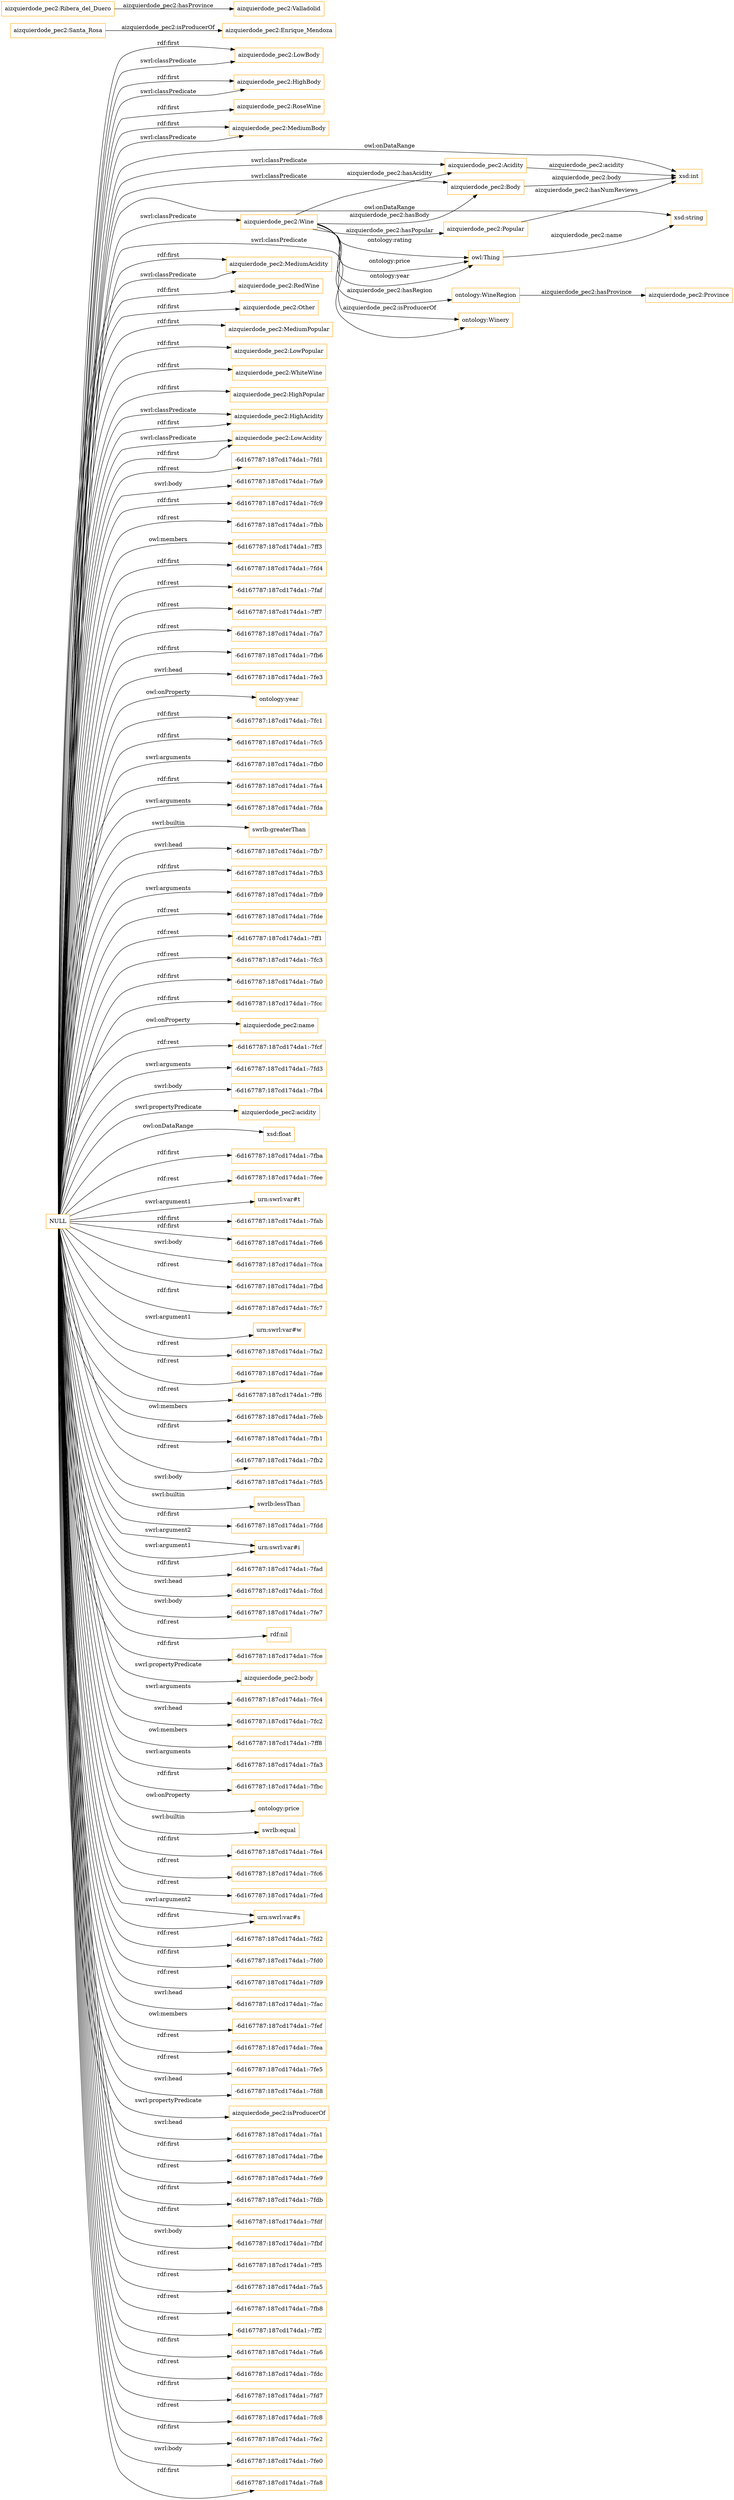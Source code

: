 digraph ar2dtool_diagram { 
rankdir=LR;
size="1501"
node [shape = rectangle, color="orange"]; "aizquierdode_pec2:LowBody" "aizquierdode_pec2:HighBody" "aizquierdode_pec2:RoseWine" "aizquierdode_pec2:MediumBody" "aizquierdode_pec2:Acidity" "aizquierdode_pec2:MediumAcidity" "aizquierdode_pec2:RedWine" "aizquierdode_pec2:Other" "aizquierdode_pec2:Wine" "aizquierdode_pec2:MediumPopular" "aizquierdode_pec2:Province" "ontology:Winery" "aizquierdode_pec2:LowPopular" "aizquierdode_pec2:Body" "aizquierdode_pec2:WhiteWine" "aizquierdode_pec2:Popular" "aizquierdode_pec2:HighPopular" "aizquierdode_pec2:HighAcidity" "ontology:WineRegion" "aizquierdode_pec2:LowAcidity" ; /*classes style*/
	"aizquierdode_pec2:Santa_Rosa" -> "aizquierdode_pec2:Enrique_Mendoza" [ label = "aizquierdode_pec2:isProducerOf" ];
	"NULL" -> "-6d167787:187cd174da1:-7fd1" [ label = "rdf:rest" ];
	"NULL" -> "-6d167787:187cd174da1:-7fa9" [ label = "swrl:body" ];
	"NULL" -> "aizquierdode_pec2:HighBody" [ label = "swrl:classPredicate" ];
	"NULL" -> "aizquierdode_pec2:Body" [ label = "swrl:classPredicate" ];
	"NULL" -> "-6d167787:187cd174da1:-7fc9" [ label = "rdf:first" ];
	"NULL" -> "-6d167787:187cd174da1:-7fbb" [ label = "rdf:rest" ];
	"NULL" -> "-6d167787:187cd174da1:-7ff3" [ label = "owl:members" ];
	"NULL" -> "-6d167787:187cd174da1:-7fd4" [ label = "rdf:first" ];
	"NULL" -> "-6d167787:187cd174da1:-7faf" [ label = "rdf:rest" ];
	"NULL" -> "-6d167787:187cd174da1:-7ff7" [ label = "rdf:rest" ];
	"NULL" -> "-6d167787:187cd174da1:-7fa7" [ label = "rdf:rest" ];
	"NULL" -> "-6d167787:187cd174da1:-7fb6" [ label = "rdf:first" ];
	"NULL" -> "-6d167787:187cd174da1:-7fe3" [ label = "swrl:head" ];
	"NULL" -> "ontology:year" [ label = "owl:onProperty" ];
	"NULL" -> "-6d167787:187cd174da1:-7fc1" [ label = "rdf:first" ];
	"NULL" -> "-6d167787:187cd174da1:-7fc5" [ label = "rdf:first" ];
	"NULL" -> "-6d167787:187cd174da1:-7fb0" [ label = "swrl:arguments" ];
	"NULL" -> "-6d167787:187cd174da1:-7fa4" [ label = "rdf:first" ];
	"NULL" -> "aizquierdode_pec2:Wine" [ label = "swrl:classPredicate" ];
	"NULL" -> "-6d167787:187cd174da1:-7fda" [ label = "swrl:arguments" ];
	"NULL" -> "swrlb:greaterThan" [ label = "swrl:builtin" ];
	"NULL" -> "aizquierdode_pec2:LowBody" [ label = "swrl:classPredicate" ];
	"NULL" -> "-6d167787:187cd174da1:-7fb7" [ label = "swrl:head" ];
	"NULL" -> "-6d167787:187cd174da1:-7fb3" [ label = "rdf:first" ];
	"NULL" -> "-6d167787:187cd174da1:-7fb9" [ label = "swrl:arguments" ];
	"NULL" -> "-6d167787:187cd174da1:-7fde" [ label = "rdf:rest" ];
	"NULL" -> "-6d167787:187cd174da1:-7ff1" [ label = "rdf:rest" ];
	"NULL" -> "aizquierdode_pec2:HighPopular" [ label = "rdf:first" ];
	"NULL" -> "-6d167787:187cd174da1:-7fc3" [ label = "rdf:rest" ];
	"NULL" -> "-6d167787:187cd174da1:-7fa0" [ label = "rdf:first" ];
	"NULL" -> "aizquierdode_pec2:LowPopular" [ label = "rdf:first" ];
	"NULL" -> "-6d167787:187cd174da1:-7fcc" [ label = "rdf:first" ];
	"NULL" -> "aizquierdode_pec2:name" [ label = "owl:onProperty" ];
	"NULL" -> "-6d167787:187cd174da1:-7fcf" [ label = "rdf:rest" ];
	"NULL" -> "-6d167787:187cd174da1:-7fd3" [ label = "swrl:arguments" ];
	"NULL" -> "aizquierdode_pec2:LowAcidity" [ label = "rdf:first" ];
	"NULL" -> "-6d167787:187cd174da1:-7fb4" [ label = "swrl:body" ];
	"NULL" -> "aizquierdode_pec2:acidity" [ label = "swrl:propertyPredicate" ];
	"NULL" -> "xsd:float" [ label = "owl:onDataRange" ];
	"NULL" -> "aizquierdode_pec2:WhiteWine" [ label = "rdf:first" ];
	"NULL" -> "-6d167787:187cd174da1:-7fba" [ label = "rdf:first" ];
	"NULL" -> "-6d167787:187cd174da1:-7fee" [ label = "rdf:rest" ];
	"NULL" -> "urn:swrl:var#t" [ label = "swrl:argument1" ];
	"NULL" -> "-6d167787:187cd174da1:-7fab" [ label = "rdf:first" ];
	"NULL" -> "-6d167787:187cd174da1:-7fe6" [ label = "rdf:first" ];
	"NULL" -> "-6d167787:187cd174da1:-7fca" [ label = "swrl:body" ];
	"NULL" -> "-6d167787:187cd174da1:-7fbd" [ label = "rdf:rest" ];
	"NULL" -> "-6d167787:187cd174da1:-7fc7" [ label = "rdf:first" ];
	"NULL" -> "urn:swrl:var#w" [ label = "swrl:argument1" ];
	"NULL" -> "-6d167787:187cd174da1:-7fa2" [ label = "rdf:rest" ];
	"NULL" -> "ontology:Winery" [ label = "swrl:classPredicate" ];
	"NULL" -> "aizquierdode_pec2:MediumAcidity" [ label = "swrl:classPredicate" ];
	"NULL" -> "-6d167787:187cd174da1:-7fae" [ label = "rdf:rest" ];
	"NULL" -> "aizquierdode_pec2:RoseWine" [ label = "rdf:first" ];
	"NULL" -> "-6d167787:187cd174da1:-7ff6" [ label = "rdf:rest" ];
	"NULL" -> "-6d167787:187cd174da1:-7feb" [ label = "owl:members" ];
	"NULL" -> "-6d167787:187cd174da1:-7fb1" [ label = "rdf:first" ];
	"NULL" -> "-6d167787:187cd174da1:-7fb2" [ label = "rdf:rest" ];
	"NULL" -> "-6d167787:187cd174da1:-7fd5" [ label = "swrl:body" ];
	"NULL" -> "swrlb:lessThan" [ label = "swrl:builtin" ];
	"NULL" -> "-6d167787:187cd174da1:-7fdd" [ label = "rdf:first" ];
	"NULL" -> "urn:swrl:var#i" [ label = "swrl:argument1" ];
	"NULL" -> "-6d167787:187cd174da1:-7fad" [ label = "rdf:first" ];
	"NULL" -> "-6d167787:187cd174da1:-7fcd" [ label = "swrl:head" ];
	"NULL" -> "-6d167787:187cd174da1:-7fe7" [ label = "swrl:body" ];
	"NULL" -> "aizquierdode_pec2:RedWine" [ label = "rdf:first" ];
	"NULL" -> "rdf:nil" [ label = "rdf:rest" ];
	"NULL" -> "-6d167787:187cd174da1:-7fce" [ label = "rdf:first" ];
	"NULL" -> "aizquierdode_pec2:body" [ label = "swrl:propertyPredicate" ];
	"NULL" -> "-6d167787:187cd174da1:-7fc4" [ label = "swrl:arguments" ];
	"NULL" -> "-6d167787:187cd174da1:-7fc2" [ label = "swrl:head" ];
	"NULL" -> "-6d167787:187cd174da1:-7ff8" [ label = "owl:members" ];
	"NULL" -> "-6d167787:187cd174da1:-7fa3" [ label = "swrl:arguments" ];
	"NULL" -> "-6d167787:187cd174da1:-7fbc" [ label = "rdf:first" ];
	"NULL" -> "aizquierdode_pec2:HighAcidity" [ label = "rdf:first" ];
	"NULL" -> "ontology:price" [ label = "owl:onProperty" ];
	"NULL" -> "aizquierdode_pec2:MediumPopular" [ label = "rdf:first" ];
	"NULL" -> "swrlb:equal" [ label = "swrl:builtin" ];
	"NULL" -> "-6d167787:187cd174da1:-7fe4" [ label = "rdf:first" ];
	"NULL" -> "-6d167787:187cd174da1:-7fc6" [ label = "rdf:rest" ];
	"NULL" -> "aizquierdode_pec2:LowBody" [ label = "rdf:first" ];
	"NULL" -> "-6d167787:187cd174da1:-7fed" [ label = "rdf:rest" ];
	"NULL" -> "urn:swrl:var#s" [ label = "rdf:first" ];
	"NULL" -> "-6d167787:187cd174da1:-7fd2" [ label = "rdf:rest" ];
	"NULL" -> "-6d167787:187cd174da1:-7fd0" [ label = "rdf:first" ];
	"NULL" -> "-6d167787:187cd174da1:-7fd9" [ label = "rdf:rest" ];
	"NULL" -> "-6d167787:187cd174da1:-7fac" [ label = "swrl:head" ];
	"NULL" -> "-6d167787:187cd174da1:-7fef" [ label = "owl:members" ];
	"NULL" -> "-6d167787:187cd174da1:-7fea" [ label = "rdf:rest" ];
	"NULL" -> "-6d167787:187cd174da1:-7fe5" [ label = "rdf:rest" ];
	"NULL" -> "-6d167787:187cd174da1:-7fd8" [ label = "swrl:head" ];
	"NULL" -> "aizquierdode_pec2:MediumAcidity" [ label = "rdf:first" ];
	"NULL" -> "aizquierdode_pec2:isProducerOf" [ label = "swrl:propertyPredicate" ];
	"NULL" -> "aizquierdode_pec2:MediumBody" [ label = "swrl:classPredicate" ];
	"NULL" -> "-6d167787:187cd174da1:-7fa1" [ label = "swrl:head" ];
	"NULL" -> "urn:swrl:var#s" [ label = "swrl:argument2" ];
	"NULL" -> "aizquierdode_pec2:LowAcidity" [ label = "swrl:classPredicate" ];
	"NULL" -> "-6d167787:187cd174da1:-7fbe" [ label = "rdf:first" ];
	"NULL" -> "aizquierdode_pec2:MediumBody" [ label = "rdf:first" ];
	"NULL" -> "-6d167787:187cd174da1:-7fe9" [ label = "rdf:rest" ];
	"NULL" -> "-6d167787:187cd174da1:-7fdb" [ label = "rdf:first" ];
	"NULL" -> "xsd:string" [ label = "owl:onDataRange" ];
	"NULL" -> "-6d167787:187cd174da1:-7fdf" [ label = "rdf:first" ];
	"NULL" -> "-6d167787:187cd174da1:-7fbf" [ label = "swrl:body" ];
	"NULL" -> "-6d167787:187cd174da1:-7ff5" [ label = "rdf:rest" ];
	"NULL" -> "-6d167787:187cd174da1:-7fa5" [ label = "rdf:rest" ];
	"NULL" -> "-6d167787:187cd174da1:-7fb8" [ label = "rdf:rest" ];
	"NULL" -> "-6d167787:187cd174da1:-7ff2" [ label = "rdf:rest" ];
	"NULL" -> "urn:swrl:var#i" [ label = "swrl:argument2" ];
	"NULL" -> "-6d167787:187cd174da1:-7fa6" [ label = "rdf:first" ];
	"NULL" -> "aizquierdode_pec2:HighAcidity" [ label = "swrl:classPredicate" ];
	"NULL" -> "-6d167787:187cd174da1:-7fdc" [ label = "rdf:rest" ];
	"NULL" -> "-6d167787:187cd174da1:-7fd7" [ label = "rdf:first" ];
	"NULL" -> "-6d167787:187cd174da1:-7fc8" [ label = "rdf:rest" ];
	"NULL" -> "-6d167787:187cd174da1:-7fe2" [ label = "rdf:first" ];
	"NULL" -> "-6d167787:187cd174da1:-7fe0" [ label = "swrl:body" ];
	"NULL" -> "-6d167787:187cd174da1:-7fa8" [ label = "rdf:first" ];
	"NULL" -> "xsd:int" [ label = "owl:onDataRange" ];
	"NULL" -> "aizquierdode_pec2:HighBody" [ label = "rdf:first" ];
	"NULL" -> "aizquierdode_pec2:Acidity" [ label = "swrl:classPredicate" ];
	"NULL" -> "aizquierdode_pec2:Other" [ label = "rdf:first" ];
	"aizquierdode_pec2:Ribera_del_Duero" -> "aizquierdode_pec2:Valladolid" [ label = "aizquierdode_pec2:hasProvince" ];
	"owl:Thing" -> "xsd:string" [ label = "aizquierdode_pec2:name" ];
	"aizquierdode_pec2:Popular" -> "xsd:int" [ label = "aizquierdode_pec2:hasNumReviews" ];
	"aizquierdode_pec2:Wine" -> "ontology:WineRegion" [ label = "aizquierdode_pec2:hasRegion" ];
	"aizquierdode_pec2:Acidity" -> "xsd:int" [ label = "aizquierdode_pec2:acidity" ];
	"aizquierdode_pec2:Wine" -> "owl:Thing" [ label = "ontology:rating" ];
	"aizquierdode_pec2:Wine" -> "ontology:Winery" [ label = "aizquierdode_pec2:isProducerOf" ];
	"aizquierdode_pec2:Wine" -> "aizquierdode_pec2:Body" [ label = "aizquierdode_pec2:hasBody" ];
	"aizquierdode_pec2:Wine" -> "aizquierdode_pec2:Popular" [ label = "aizquierdode_pec2:hasPopular" ];
	"aizquierdode_pec2:Wine" -> "owl:Thing" [ label = "ontology:price" ];
	"aizquierdode_pec2:Wine" -> "owl:Thing" [ label = "ontology:year" ];
	"ontology:WineRegion" -> "aizquierdode_pec2:Province" [ label = "aizquierdode_pec2:hasProvince" ];
	"aizquierdode_pec2:Body" -> "xsd:int" [ label = "aizquierdode_pec2:body" ];
	"aizquierdode_pec2:Wine" -> "aizquierdode_pec2:Acidity" [ label = "aizquierdode_pec2:hasAcidity" ];

}

